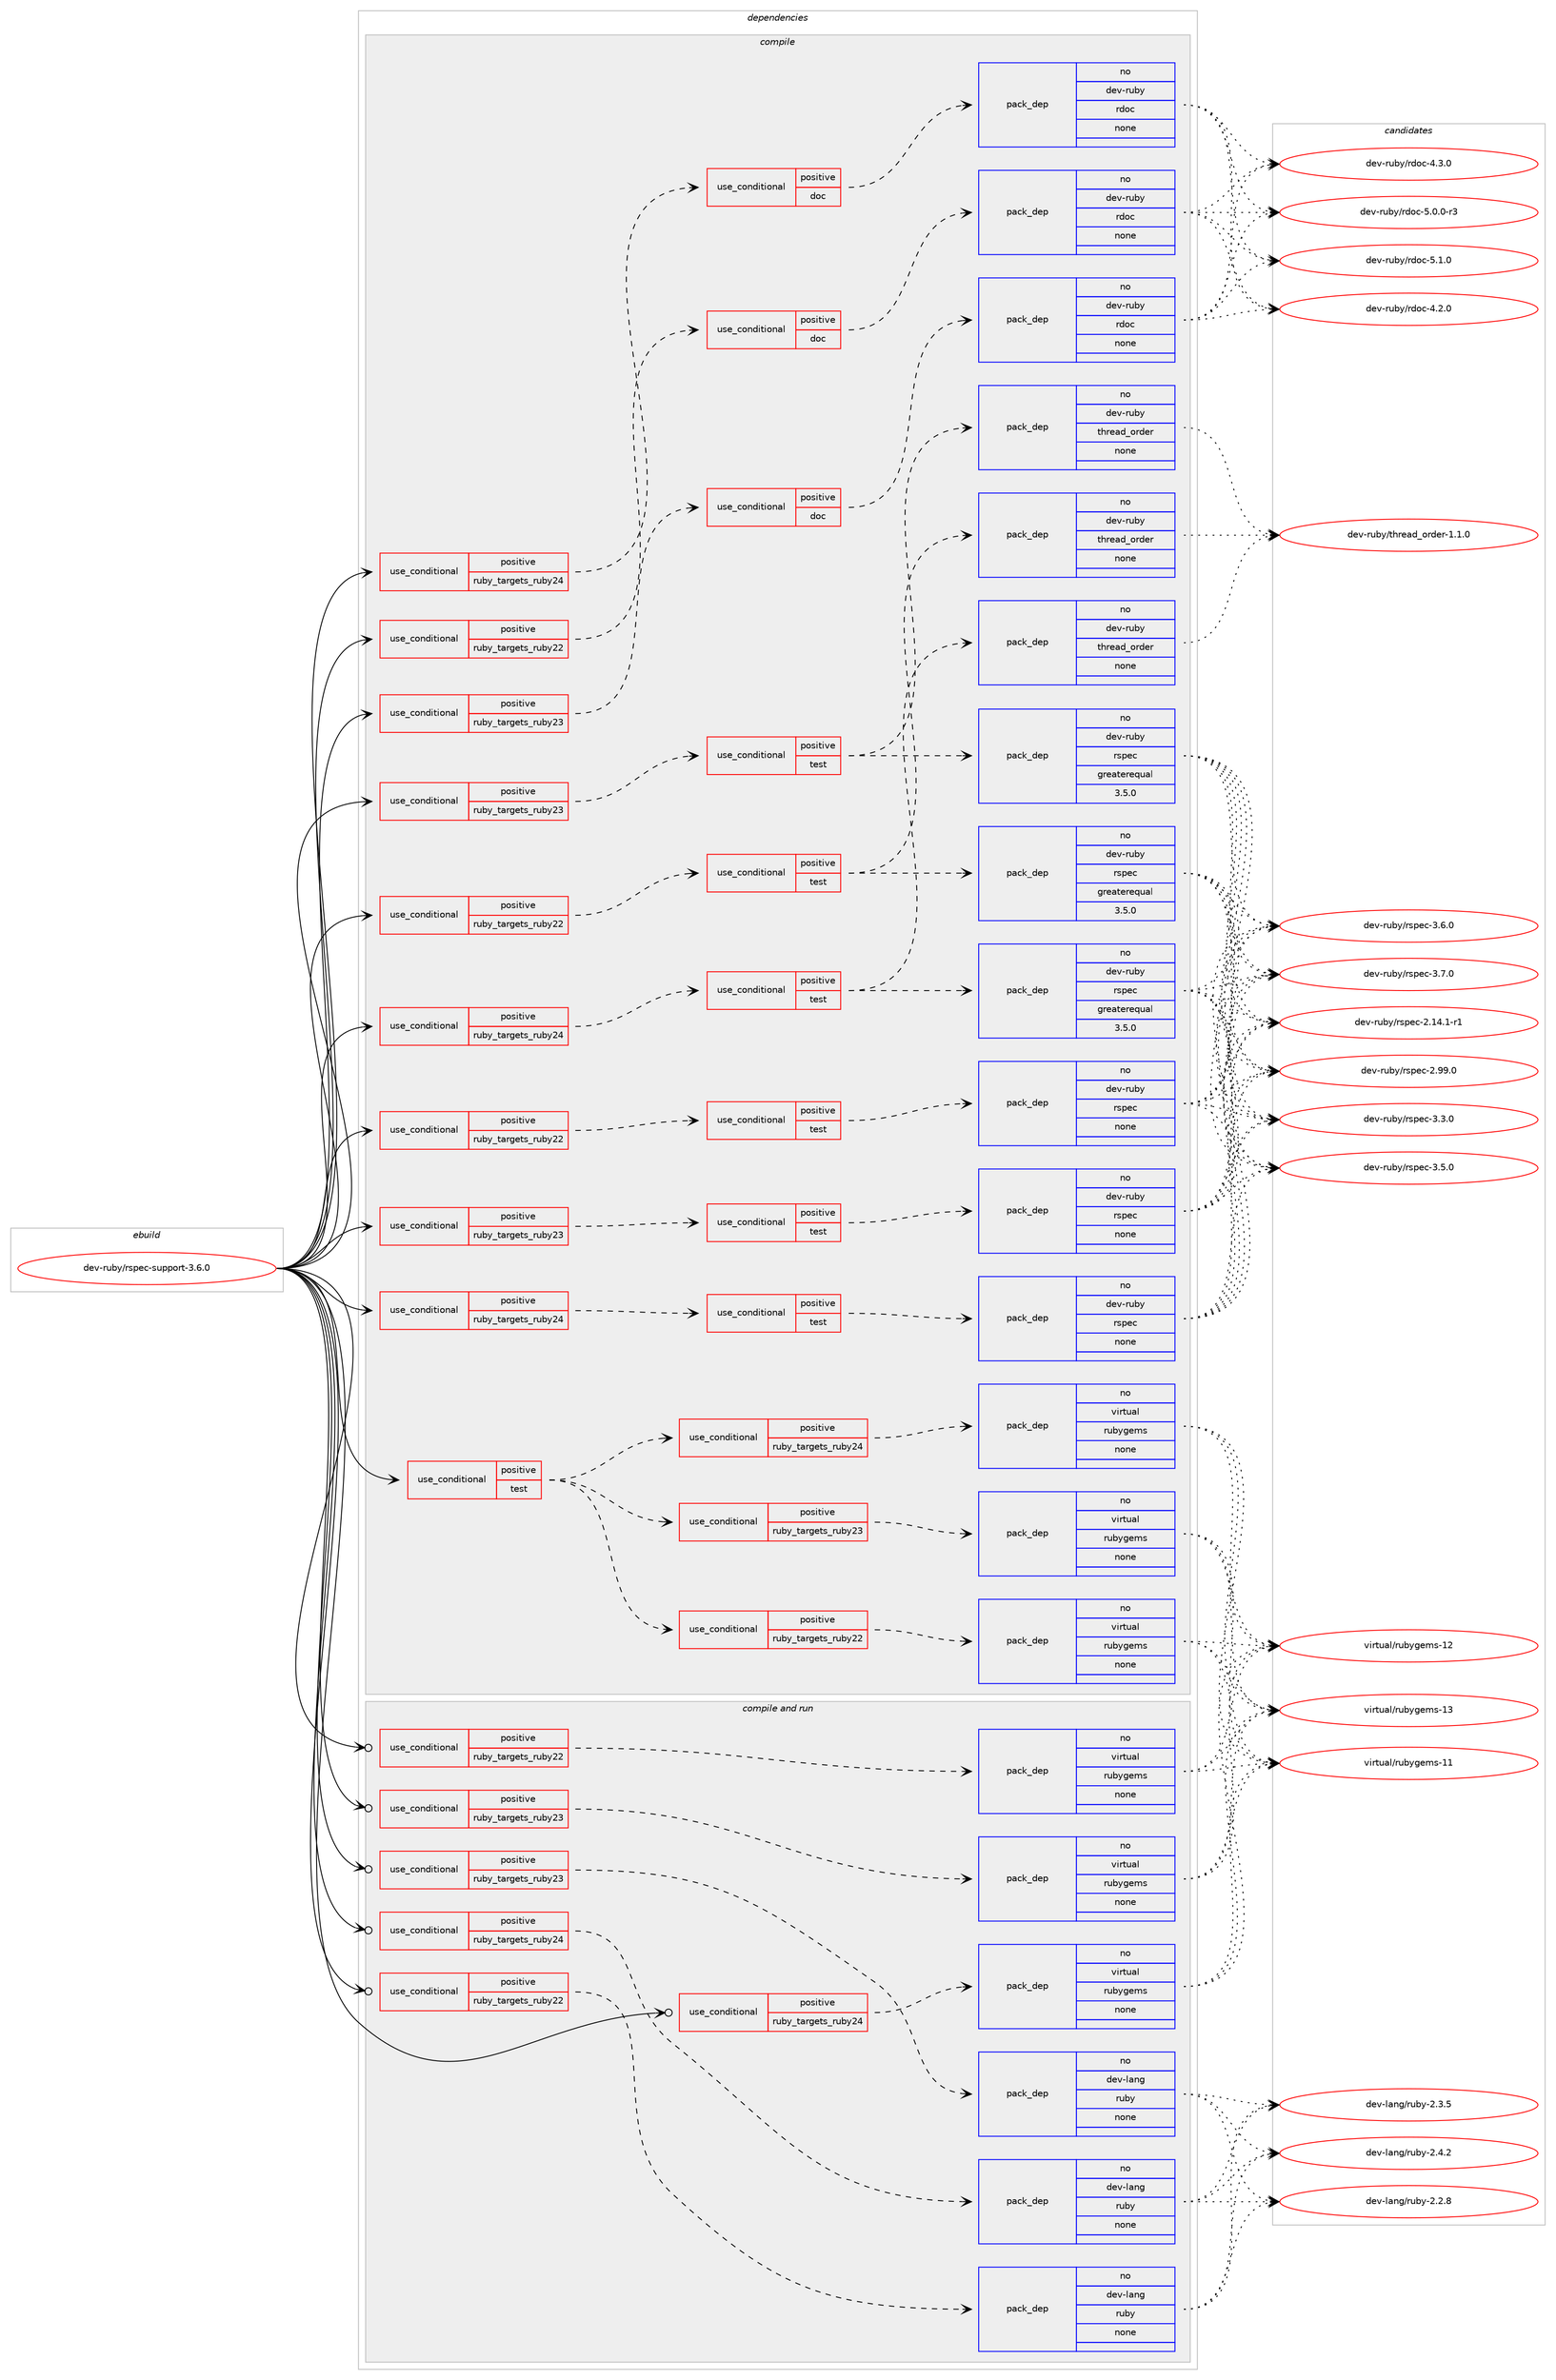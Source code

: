 digraph prolog {

# *************
# Graph options
# *************

newrank=true;
concentrate=true;
compound=true;
graph [rankdir=LR,fontname=Helvetica,fontsize=10,ranksep=1.5];#, ranksep=2.5, nodesep=0.2];
edge  [arrowhead=vee];
node  [fontname=Helvetica,fontsize=10];

# **********
# The ebuild
# **********

subgraph cluster_leftcol {
color=gray;
rank=same;
label=<<i>ebuild</i>>;
id [label="dev-ruby/rspec-support-3.6.0", color=red, width=4, href="../dev-ruby/rspec-support-3.6.0.svg"];
}

# ****************
# The dependencies
# ****************

subgraph cluster_midcol {
color=gray;
label=<<i>dependencies</i>>;
subgraph cluster_compile {
fillcolor="#eeeeee";
style=filled;
label=<<i>compile</i>>;
subgraph cond70341 {
dependency265124 [label=<<TABLE BORDER="0" CELLBORDER="1" CELLSPACING="0" CELLPADDING="4"><TR><TD ROWSPAN="3" CELLPADDING="10">use_conditional</TD></TR><TR><TD>positive</TD></TR><TR><TD>ruby_targets_ruby22</TD></TR></TABLE>>, shape=none, color=red];
subgraph cond70342 {
dependency265125 [label=<<TABLE BORDER="0" CELLBORDER="1" CELLSPACING="0" CELLPADDING="4"><TR><TD ROWSPAN="3" CELLPADDING="10">use_conditional</TD></TR><TR><TD>positive</TD></TR><TR><TD>doc</TD></TR></TABLE>>, shape=none, color=red];
subgraph pack190669 {
dependency265126 [label=<<TABLE BORDER="0" CELLBORDER="1" CELLSPACING="0" CELLPADDING="4" WIDTH="220"><TR><TD ROWSPAN="6" CELLPADDING="30">pack_dep</TD></TR><TR><TD WIDTH="110">no</TD></TR><TR><TD>dev-ruby</TD></TR><TR><TD>rdoc</TD></TR><TR><TD>none</TD></TR><TR><TD></TD></TR></TABLE>>, shape=none, color=blue];
}
dependency265125:e -> dependency265126:w [weight=20,style="dashed",arrowhead="vee"];
}
dependency265124:e -> dependency265125:w [weight=20,style="dashed",arrowhead="vee"];
}
id:e -> dependency265124:w [weight=20,style="solid",arrowhead="vee"];
subgraph cond70343 {
dependency265127 [label=<<TABLE BORDER="0" CELLBORDER="1" CELLSPACING="0" CELLPADDING="4"><TR><TD ROWSPAN="3" CELLPADDING="10">use_conditional</TD></TR><TR><TD>positive</TD></TR><TR><TD>ruby_targets_ruby22</TD></TR></TABLE>>, shape=none, color=red];
subgraph cond70344 {
dependency265128 [label=<<TABLE BORDER="0" CELLBORDER="1" CELLSPACING="0" CELLPADDING="4"><TR><TD ROWSPAN="3" CELLPADDING="10">use_conditional</TD></TR><TR><TD>positive</TD></TR><TR><TD>test</TD></TR></TABLE>>, shape=none, color=red];
subgraph pack190670 {
dependency265129 [label=<<TABLE BORDER="0" CELLBORDER="1" CELLSPACING="0" CELLPADDING="4" WIDTH="220"><TR><TD ROWSPAN="6" CELLPADDING="30">pack_dep</TD></TR><TR><TD WIDTH="110">no</TD></TR><TR><TD>dev-ruby</TD></TR><TR><TD>rspec</TD></TR><TR><TD>greaterequal</TD></TR><TR><TD>3.5.0</TD></TR></TABLE>>, shape=none, color=blue];
}
dependency265128:e -> dependency265129:w [weight=20,style="dashed",arrowhead="vee"];
subgraph pack190671 {
dependency265130 [label=<<TABLE BORDER="0" CELLBORDER="1" CELLSPACING="0" CELLPADDING="4" WIDTH="220"><TR><TD ROWSPAN="6" CELLPADDING="30">pack_dep</TD></TR><TR><TD WIDTH="110">no</TD></TR><TR><TD>dev-ruby</TD></TR><TR><TD>thread_order</TD></TR><TR><TD>none</TD></TR><TR><TD></TD></TR></TABLE>>, shape=none, color=blue];
}
dependency265128:e -> dependency265130:w [weight=20,style="dashed",arrowhead="vee"];
}
dependency265127:e -> dependency265128:w [weight=20,style="dashed",arrowhead="vee"];
}
id:e -> dependency265127:w [weight=20,style="solid",arrowhead="vee"];
subgraph cond70345 {
dependency265131 [label=<<TABLE BORDER="0" CELLBORDER="1" CELLSPACING="0" CELLPADDING="4"><TR><TD ROWSPAN="3" CELLPADDING="10">use_conditional</TD></TR><TR><TD>positive</TD></TR><TR><TD>ruby_targets_ruby22</TD></TR></TABLE>>, shape=none, color=red];
subgraph cond70346 {
dependency265132 [label=<<TABLE BORDER="0" CELLBORDER="1" CELLSPACING="0" CELLPADDING="4"><TR><TD ROWSPAN="3" CELLPADDING="10">use_conditional</TD></TR><TR><TD>positive</TD></TR><TR><TD>test</TD></TR></TABLE>>, shape=none, color=red];
subgraph pack190672 {
dependency265133 [label=<<TABLE BORDER="0" CELLBORDER="1" CELLSPACING="0" CELLPADDING="4" WIDTH="220"><TR><TD ROWSPAN="6" CELLPADDING="30">pack_dep</TD></TR><TR><TD WIDTH="110">no</TD></TR><TR><TD>dev-ruby</TD></TR><TR><TD>rspec</TD></TR><TR><TD>none</TD></TR><TR><TD></TD></TR></TABLE>>, shape=none, color=blue];
}
dependency265132:e -> dependency265133:w [weight=20,style="dashed",arrowhead="vee"];
}
dependency265131:e -> dependency265132:w [weight=20,style="dashed",arrowhead="vee"];
}
id:e -> dependency265131:w [weight=20,style="solid",arrowhead="vee"];
subgraph cond70347 {
dependency265134 [label=<<TABLE BORDER="0" CELLBORDER="1" CELLSPACING="0" CELLPADDING="4"><TR><TD ROWSPAN="3" CELLPADDING="10">use_conditional</TD></TR><TR><TD>positive</TD></TR><TR><TD>ruby_targets_ruby23</TD></TR></TABLE>>, shape=none, color=red];
subgraph cond70348 {
dependency265135 [label=<<TABLE BORDER="0" CELLBORDER="1" CELLSPACING="0" CELLPADDING="4"><TR><TD ROWSPAN="3" CELLPADDING="10">use_conditional</TD></TR><TR><TD>positive</TD></TR><TR><TD>doc</TD></TR></TABLE>>, shape=none, color=red];
subgraph pack190673 {
dependency265136 [label=<<TABLE BORDER="0" CELLBORDER="1" CELLSPACING="0" CELLPADDING="4" WIDTH="220"><TR><TD ROWSPAN="6" CELLPADDING="30">pack_dep</TD></TR><TR><TD WIDTH="110">no</TD></TR><TR><TD>dev-ruby</TD></TR><TR><TD>rdoc</TD></TR><TR><TD>none</TD></TR><TR><TD></TD></TR></TABLE>>, shape=none, color=blue];
}
dependency265135:e -> dependency265136:w [weight=20,style="dashed",arrowhead="vee"];
}
dependency265134:e -> dependency265135:w [weight=20,style="dashed",arrowhead="vee"];
}
id:e -> dependency265134:w [weight=20,style="solid",arrowhead="vee"];
subgraph cond70349 {
dependency265137 [label=<<TABLE BORDER="0" CELLBORDER="1" CELLSPACING="0" CELLPADDING="4"><TR><TD ROWSPAN="3" CELLPADDING="10">use_conditional</TD></TR><TR><TD>positive</TD></TR><TR><TD>ruby_targets_ruby23</TD></TR></TABLE>>, shape=none, color=red];
subgraph cond70350 {
dependency265138 [label=<<TABLE BORDER="0" CELLBORDER="1" CELLSPACING="0" CELLPADDING="4"><TR><TD ROWSPAN="3" CELLPADDING="10">use_conditional</TD></TR><TR><TD>positive</TD></TR><TR><TD>test</TD></TR></TABLE>>, shape=none, color=red];
subgraph pack190674 {
dependency265139 [label=<<TABLE BORDER="0" CELLBORDER="1" CELLSPACING="0" CELLPADDING="4" WIDTH="220"><TR><TD ROWSPAN="6" CELLPADDING="30">pack_dep</TD></TR><TR><TD WIDTH="110">no</TD></TR><TR><TD>dev-ruby</TD></TR><TR><TD>rspec</TD></TR><TR><TD>greaterequal</TD></TR><TR><TD>3.5.0</TD></TR></TABLE>>, shape=none, color=blue];
}
dependency265138:e -> dependency265139:w [weight=20,style="dashed",arrowhead="vee"];
subgraph pack190675 {
dependency265140 [label=<<TABLE BORDER="0" CELLBORDER="1" CELLSPACING="0" CELLPADDING="4" WIDTH="220"><TR><TD ROWSPAN="6" CELLPADDING="30">pack_dep</TD></TR><TR><TD WIDTH="110">no</TD></TR><TR><TD>dev-ruby</TD></TR><TR><TD>thread_order</TD></TR><TR><TD>none</TD></TR><TR><TD></TD></TR></TABLE>>, shape=none, color=blue];
}
dependency265138:e -> dependency265140:w [weight=20,style="dashed",arrowhead="vee"];
}
dependency265137:e -> dependency265138:w [weight=20,style="dashed",arrowhead="vee"];
}
id:e -> dependency265137:w [weight=20,style="solid",arrowhead="vee"];
subgraph cond70351 {
dependency265141 [label=<<TABLE BORDER="0" CELLBORDER="1" CELLSPACING="0" CELLPADDING="4"><TR><TD ROWSPAN="3" CELLPADDING="10">use_conditional</TD></TR><TR><TD>positive</TD></TR><TR><TD>ruby_targets_ruby23</TD></TR></TABLE>>, shape=none, color=red];
subgraph cond70352 {
dependency265142 [label=<<TABLE BORDER="0" CELLBORDER="1" CELLSPACING="0" CELLPADDING="4"><TR><TD ROWSPAN="3" CELLPADDING="10">use_conditional</TD></TR><TR><TD>positive</TD></TR><TR><TD>test</TD></TR></TABLE>>, shape=none, color=red];
subgraph pack190676 {
dependency265143 [label=<<TABLE BORDER="0" CELLBORDER="1" CELLSPACING="0" CELLPADDING="4" WIDTH="220"><TR><TD ROWSPAN="6" CELLPADDING="30">pack_dep</TD></TR><TR><TD WIDTH="110">no</TD></TR><TR><TD>dev-ruby</TD></TR><TR><TD>rspec</TD></TR><TR><TD>none</TD></TR><TR><TD></TD></TR></TABLE>>, shape=none, color=blue];
}
dependency265142:e -> dependency265143:w [weight=20,style="dashed",arrowhead="vee"];
}
dependency265141:e -> dependency265142:w [weight=20,style="dashed",arrowhead="vee"];
}
id:e -> dependency265141:w [weight=20,style="solid",arrowhead="vee"];
subgraph cond70353 {
dependency265144 [label=<<TABLE BORDER="0" CELLBORDER="1" CELLSPACING="0" CELLPADDING="4"><TR><TD ROWSPAN="3" CELLPADDING="10">use_conditional</TD></TR><TR><TD>positive</TD></TR><TR><TD>ruby_targets_ruby24</TD></TR></TABLE>>, shape=none, color=red];
subgraph cond70354 {
dependency265145 [label=<<TABLE BORDER="0" CELLBORDER="1" CELLSPACING="0" CELLPADDING="4"><TR><TD ROWSPAN="3" CELLPADDING="10">use_conditional</TD></TR><TR><TD>positive</TD></TR><TR><TD>doc</TD></TR></TABLE>>, shape=none, color=red];
subgraph pack190677 {
dependency265146 [label=<<TABLE BORDER="0" CELLBORDER="1" CELLSPACING="0" CELLPADDING="4" WIDTH="220"><TR><TD ROWSPAN="6" CELLPADDING="30">pack_dep</TD></TR><TR><TD WIDTH="110">no</TD></TR><TR><TD>dev-ruby</TD></TR><TR><TD>rdoc</TD></TR><TR><TD>none</TD></TR><TR><TD></TD></TR></TABLE>>, shape=none, color=blue];
}
dependency265145:e -> dependency265146:w [weight=20,style="dashed",arrowhead="vee"];
}
dependency265144:e -> dependency265145:w [weight=20,style="dashed",arrowhead="vee"];
}
id:e -> dependency265144:w [weight=20,style="solid",arrowhead="vee"];
subgraph cond70355 {
dependency265147 [label=<<TABLE BORDER="0" CELLBORDER="1" CELLSPACING="0" CELLPADDING="4"><TR><TD ROWSPAN="3" CELLPADDING="10">use_conditional</TD></TR><TR><TD>positive</TD></TR><TR><TD>ruby_targets_ruby24</TD></TR></TABLE>>, shape=none, color=red];
subgraph cond70356 {
dependency265148 [label=<<TABLE BORDER="0" CELLBORDER="1" CELLSPACING="0" CELLPADDING="4"><TR><TD ROWSPAN="3" CELLPADDING="10">use_conditional</TD></TR><TR><TD>positive</TD></TR><TR><TD>test</TD></TR></TABLE>>, shape=none, color=red];
subgraph pack190678 {
dependency265149 [label=<<TABLE BORDER="0" CELLBORDER="1" CELLSPACING="0" CELLPADDING="4" WIDTH="220"><TR><TD ROWSPAN="6" CELLPADDING="30">pack_dep</TD></TR><TR><TD WIDTH="110">no</TD></TR><TR><TD>dev-ruby</TD></TR><TR><TD>rspec</TD></TR><TR><TD>greaterequal</TD></TR><TR><TD>3.5.0</TD></TR></TABLE>>, shape=none, color=blue];
}
dependency265148:e -> dependency265149:w [weight=20,style="dashed",arrowhead="vee"];
subgraph pack190679 {
dependency265150 [label=<<TABLE BORDER="0" CELLBORDER="1" CELLSPACING="0" CELLPADDING="4" WIDTH="220"><TR><TD ROWSPAN="6" CELLPADDING="30">pack_dep</TD></TR><TR><TD WIDTH="110">no</TD></TR><TR><TD>dev-ruby</TD></TR><TR><TD>thread_order</TD></TR><TR><TD>none</TD></TR><TR><TD></TD></TR></TABLE>>, shape=none, color=blue];
}
dependency265148:e -> dependency265150:w [weight=20,style="dashed",arrowhead="vee"];
}
dependency265147:e -> dependency265148:w [weight=20,style="dashed",arrowhead="vee"];
}
id:e -> dependency265147:w [weight=20,style="solid",arrowhead="vee"];
subgraph cond70357 {
dependency265151 [label=<<TABLE BORDER="0" CELLBORDER="1" CELLSPACING="0" CELLPADDING="4"><TR><TD ROWSPAN="3" CELLPADDING="10">use_conditional</TD></TR><TR><TD>positive</TD></TR><TR><TD>ruby_targets_ruby24</TD></TR></TABLE>>, shape=none, color=red];
subgraph cond70358 {
dependency265152 [label=<<TABLE BORDER="0" CELLBORDER="1" CELLSPACING="0" CELLPADDING="4"><TR><TD ROWSPAN="3" CELLPADDING="10">use_conditional</TD></TR><TR><TD>positive</TD></TR><TR><TD>test</TD></TR></TABLE>>, shape=none, color=red];
subgraph pack190680 {
dependency265153 [label=<<TABLE BORDER="0" CELLBORDER="1" CELLSPACING="0" CELLPADDING="4" WIDTH="220"><TR><TD ROWSPAN="6" CELLPADDING="30">pack_dep</TD></TR><TR><TD WIDTH="110">no</TD></TR><TR><TD>dev-ruby</TD></TR><TR><TD>rspec</TD></TR><TR><TD>none</TD></TR><TR><TD></TD></TR></TABLE>>, shape=none, color=blue];
}
dependency265152:e -> dependency265153:w [weight=20,style="dashed",arrowhead="vee"];
}
dependency265151:e -> dependency265152:w [weight=20,style="dashed",arrowhead="vee"];
}
id:e -> dependency265151:w [weight=20,style="solid",arrowhead="vee"];
subgraph cond70359 {
dependency265154 [label=<<TABLE BORDER="0" CELLBORDER="1" CELLSPACING="0" CELLPADDING="4"><TR><TD ROWSPAN="3" CELLPADDING="10">use_conditional</TD></TR><TR><TD>positive</TD></TR><TR><TD>test</TD></TR></TABLE>>, shape=none, color=red];
subgraph cond70360 {
dependency265155 [label=<<TABLE BORDER="0" CELLBORDER="1" CELLSPACING="0" CELLPADDING="4"><TR><TD ROWSPAN="3" CELLPADDING="10">use_conditional</TD></TR><TR><TD>positive</TD></TR><TR><TD>ruby_targets_ruby22</TD></TR></TABLE>>, shape=none, color=red];
subgraph pack190681 {
dependency265156 [label=<<TABLE BORDER="0" CELLBORDER="1" CELLSPACING="0" CELLPADDING="4" WIDTH="220"><TR><TD ROWSPAN="6" CELLPADDING="30">pack_dep</TD></TR><TR><TD WIDTH="110">no</TD></TR><TR><TD>virtual</TD></TR><TR><TD>rubygems</TD></TR><TR><TD>none</TD></TR><TR><TD></TD></TR></TABLE>>, shape=none, color=blue];
}
dependency265155:e -> dependency265156:w [weight=20,style="dashed",arrowhead="vee"];
}
dependency265154:e -> dependency265155:w [weight=20,style="dashed",arrowhead="vee"];
subgraph cond70361 {
dependency265157 [label=<<TABLE BORDER="0" CELLBORDER="1" CELLSPACING="0" CELLPADDING="4"><TR><TD ROWSPAN="3" CELLPADDING="10">use_conditional</TD></TR><TR><TD>positive</TD></TR><TR><TD>ruby_targets_ruby23</TD></TR></TABLE>>, shape=none, color=red];
subgraph pack190682 {
dependency265158 [label=<<TABLE BORDER="0" CELLBORDER="1" CELLSPACING="0" CELLPADDING="4" WIDTH="220"><TR><TD ROWSPAN="6" CELLPADDING="30">pack_dep</TD></TR><TR><TD WIDTH="110">no</TD></TR><TR><TD>virtual</TD></TR><TR><TD>rubygems</TD></TR><TR><TD>none</TD></TR><TR><TD></TD></TR></TABLE>>, shape=none, color=blue];
}
dependency265157:e -> dependency265158:w [weight=20,style="dashed",arrowhead="vee"];
}
dependency265154:e -> dependency265157:w [weight=20,style="dashed",arrowhead="vee"];
subgraph cond70362 {
dependency265159 [label=<<TABLE BORDER="0" CELLBORDER="1" CELLSPACING="0" CELLPADDING="4"><TR><TD ROWSPAN="3" CELLPADDING="10">use_conditional</TD></TR><TR><TD>positive</TD></TR><TR><TD>ruby_targets_ruby24</TD></TR></TABLE>>, shape=none, color=red];
subgraph pack190683 {
dependency265160 [label=<<TABLE BORDER="0" CELLBORDER="1" CELLSPACING="0" CELLPADDING="4" WIDTH="220"><TR><TD ROWSPAN="6" CELLPADDING="30">pack_dep</TD></TR><TR><TD WIDTH="110">no</TD></TR><TR><TD>virtual</TD></TR><TR><TD>rubygems</TD></TR><TR><TD>none</TD></TR><TR><TD></TD></TR></TABLE>>, shape=none, color=blue];
}
dependency265159:e -> dependency265160:w [weight=20,style="dashed",arrowhead="vee"];
}
dependency265154:e -> dependency265159:w [weight=20,style="dashed",arrowhead="vee"];
}
id:e -> dependency265154:w [weight=20,style="solid",arrowhead="vee"];
}
subgraph cluster_compileandrun {
fillcolor="#eeeeee";
style=filled;
label=<<i>compile and run</i>>;
subgraph cond70363 {
dependency265161 [label=<<TABLE BORDER="0" CELLBORDER="1" CELLSPACING="0" CELLPADDING="4"><TR><TD ROWSPAN="3" CELLPADDING="10">use_conditional</TD></TR><TR><TD>positive</TD></TR><TR><TD>ruby_targets_ruby22</TD></TR></TABLE>>, shape=none, color=red];
subgraph pack190684 {
dependency265162 [label=<<TABLE BORDER="0" CELLBORDER="1" CELLSPACING="0" CELLPADDING="4" WIDTH="220"><TR><TD ROWSPAN="6" CELLPADDING="30">pack_dep</TD></TR><TR><TD WIDTH="110">no</TD></TR><TR><TD>dev-lang</TD></TR><TR><TD>ruby</TD></TR><TR><TD>none</TD></TR><TR><TD></TD></TR></TABLE>>, shape=none, color=blue];
}
dependency265161:e -> dependency265162:w [weight=20,style="dashed",arrowhead="vee"];
}
id:e -> dependency265161:w [weight=20,style="solid",arrowhead="odotvee"];
subgraph cond70364 {
dependency265163 [label=<<TABLE BORDER="0" CELLBORDER="1" CELLSPACING="0" CELLPADDING="4"><TR><TD ROWSPAN="3" CELLPADDING="10">use_conditional</TD></TR><TR><TD>positive</TD></TR><TR><TD>ruby_targets_ruby22</TD></TR></TABLE>>, shape=none, color=red];
subgraph pack190685 {
dependency265164 [label=<<TABLE BORDER="0" CELLBORDER="1" CELLSPACING="0" CELLPADDING="4" WIDTH="220"><TR><TD ROWSPAN="6" CELLPADDING="30">pack_dep</TD></TR><TR><TD WIDTH="110">no</TD></TR><TR><TD>virtual</TD></TR><TR><TD>rubygems</TD></TR><TR><TD>none</TD></TR><TR><TD></TD></TR></TABLE>>, shape=none, color=blue];
}
dependency265163:e -> dependency265164:w [weight=20,style="dashed",arrowhead="vee"];
}
id:e -> dependency265163:w [weight=20,style="solid",arrowhead="odotvee"];
subgraph cond70365 {
dependency265165 [label=<<TABLE BORDER="0" CELLBORDER="1" CELLSPACING="0" CELLPADDING="4"><TR><TD ROWSPAN="3" CELLPADDING="10">use_conditional</TD></TR><TR><TD>positive</TD></TR><TR><TD>ruby_targets_ruby23</TD></TR></TABLE>>, shape=none, color=red];
subgraph pack190686 {
dependency265166 [label=<<TABLE BORDER="0" CELLBORDER="1" CELLSPACING="0" CELLPADDING="4" WIDTH="220"><TR><TD ROWSPAN="6" CELLPADDING="30">pack_dep</TD></TR><TR><TD WIDTH="110">no</TD></TR><TR><TD>dev-lang</TD></TR><TR><TD>ruby</TD></TR><TR><TD>none</TD></TR><TR><TD></TD></TR></TABLE>>, shape=none, color=blue];
}
dependency265165:e -> dependency265166:w [weight=20,style="dashed",arrowhead="vee"];
}
id:e -> dependency265165:w [weight=20,style="solid",arrowhead="odotvee"];
subgraph cond70366 {
dependency265167 [label=<<TABLE BORDER="0" CELLBORDER="1" CELLSPACING="0" CELLPADDING="4"><TR><TD ROWSPAN="3" CELLPADDING="10">use_conditional</TD></TR><TR><TD>positive</TD></TR><TR><TD>ruby_targets_ruby23</TD></TR></TABLE>>, shape=none, color=red];
subgraph pack190687 {
dependency265168 [label=<<TABLE BORDER="0" CELLBORDER="1" CELLSPACING="0" CELLPADDING="4" WIDTH="220"><TR><TD ROWSPAN="6" CELLPADDING="30">pack_dep</TD></TR><TR><TD WIDTH="110">no</TD></TR><TR><TD>virtual</TD></TR><TR><TD>rubygems</TD></TR><TR><TD>none</TD></TR><TR><TD></TD></TR></TABLE>>, shape=none, color=blue];
}
dependency265167:e -> dependency265168:w [weight=20,style="dashed",arrowhead="vee"];
}
id:e -> dependency265167:w [weight=20,style="solid",arrowhead="odotvee"];
subgraph cond70367 {
dependency265169 [label=<<TABLE BORDER="0" CELLBORDER="1" CELLSPACING="0" CELLPADDING="4"><TR><TD ROWSPAN="3" CELLPADDING="10">use_conditional</TD></TR><TR><TD>positive</TD></TR><TR><TD>ruby_targets_ruby24</TD></TR></TABLE>>, shape=none, color=red];
subgraph pack190688 {
dependency265170 [label=<<TABLE BORDER="0" CELLBORDER="1" CELLSPACING="0" CELLPADDING="4" WIDTH="220"><TR><TD ROWSPAN="6" CELLPADDING="30">pack_dep</TD></TR><TR><TD WIDTH="110">no</TD></TR><TR><TD>dev-lang</TD></TR><TR><TD>ruby</TD></TR><TR><TD>none</TD></TR><TR><TD></TD></TR></TABLE>>, shape=none, color=blue];
}
dependency265169:e -> dependency265170:w [weight=20,style="dashed",arrowhead="vee"];
}
id:e -> dependency265169:w [weight=20,style="solid",arrowhead="odotvee"];
subgraph cond70368 {
dependency265171 [label=<<TABLE BORDER="0" CELLBORDER="1" CELLSPACING="0" CELLPADDING="4"><TR><TD ROWSPAN="3" CELLPADDING="10">use_conditional</TD></TR><TR><TD>positive</TD></TR><TR><TD>ruby_targets_ruby24</TD></TR></TABLE>>, shape=none, color=red];
subgraph pack190689 {
dependency265172 [label=<<TABLE BORDER="0" CELLBORDER="1" CELLSPACING="0" CELLPADDING="4" WIDTH="220"><TR><TD ROWSPAN="6" CELLPADDING="30">pack_dep</TD></TR><TR><TD WIDTH="110">no</TD></TR><TR><TD>virtual</TD></TR><TR><TD>rubygems</TD></TR><TR><TD>none</TD></TR><TR><TD></TD></TR></TABLE>>, shape=none, color=blue];
}
dependency265171:e -> dependency265172:w [weight=20,style="dashed",arrowhead="vee"];
}
id:e -> dependency265171:w [weight=20,style="solid",arrowhead="odotvee"];
}
subgraph cluster_run {
fillcolor="#eeeeee";
style=filled;
label=<<i>run</i>>;
}
}

# **************
# The candidates
# **************

subgraph cluster_choices {
rank=same;
color=gray;
label=<<i>candidates</i>>;

subgraph choice190669 {
color=black;
nodesep=1;
choice10010111845114117981214711410011199455246504648 [label="dev-ruby/rdoc-4.2.0", color=red, width=4,href="../dev-ruby/rdoc-4.2.0.svg"];
choice10010111845114117981214711410011199455246514648 [label="dev-ruby/rdoc-4.3.0", color=red, width=4,href="../dev-ruby/rdoc-4.3.0.svg"];
choice100101118451141179812147114100111994553464846484511451 [label="dev-ruby/rdoc-5.0.0-r3", color=red, width=4,href="../dev-ruby/rdoc-5.0.0-r3.svg"];
choice10010111845114117981214711410011199455346494648 [label="dev-ruby/rdoc-5.1.0", color=red, width=4,href="../dev-ruby/rdoc-5.1.0.svg"];
dependency265126:e -> choice10010111845114117981214711410011199455246504648:w [style=dotted,weight="100"];
dependency265126:e -> choice10010111845114117981214711410011199455246514648:w [style=dotted,weight="100"];
dependency265126:e -> choice100101118451141179812147114100111994553464846484511451:w [style=dotted,weight="100"];
dependency265126:e -> choice10010111845114117981214711410011199455346494648:w [style=dotted,weight="100"];
}
subgraph choice190670 {
color=black;
nodesep=1;
choice10010111845114117981214711411511210199455046495246494511449 [label="dev-ruby/rspec-2.14.1-r1", color=red, width=4,href="../dev-ruby/rspec-2.14.1-r1.svg"];
choice1001011184511411798121471141151121019945504657574648 [label="dev-ruby/rspec-2.99.0", color=red, width=4,href="../dev-ruby/rspec-2.99.0.svg"];
choice10010111845114117981214711411511210199455146514648 [label="dev-ruby/rspec-3.3.0", color=red, width=4,href="../dev-ruby/rspec-3.3.0.svg"];
choice10010111845114117981214711411511210199455146534648 [label="dev-ruby/rspec-3.5.0", color=red, width=4,href="../dev-ruby/rspec-3.5.0.svg"];
choice10010111845114117981214711411511210199455146544648 [label="dev-ruby/rspec-3.6.0", color=red, width=4,href="../dev-ruby/rspec-3.6.0.svg"];
choice10010111845114117981214711411511210199455146554648 [label="dev-ruby/rspec-3.7.0", color=red, width=4,href="../dev-ruby/rspec-3.7.0.svg"];
dependency265129:e -> choice10010111845114117981214711411511210199455046495246494511449:w [style=dotted,weight="100"];
dependency265129:e -> choice1001011184511411798121471141151121019945504657574648:w [style=dotted,weight="100"];
dependency265129:e -> choice10010111845114117981214711411511210199455146514648:w [style=dotted,weight="100"];
dependency265129:e -> choice10010111845114117981214711411511210199455146534648:w [style=dotted,weight="100"];
dependency265129:e -> choice10010111845114117981214711411511210199455146544648:w [style=dotted,weight="100"];
dependency265129:e -> choice10010111845114117981214711411511210199455146554648:w [style=dotted,weight="100"];
}
subgraph choice190671 {
color=black;
nodesep=1;
choice1001011184511411798121471161041141019710095111114100101114454946494648 [label="dev-ruby/thread_order-1.1.0", color=red, width=4,href="../dev-ruby/thread_order-1.1.0.svg"];
dependency265130:e -> choice1001011184511411798121471161041141019710095111114100101114454946494648:w [style=dotted,weight="100"];
}
subgraph choice190672 {
color=black;
nodesep=1;
choice10010111845114117981214711411511210199455046495246494511449 [label="dev-ruby/rspec-2.14.1-r1", color=red, width=4,href="../dev-ruby/rspec-2.14.1-r1.svg"];
choice1001011184511411798121471141151121019945504657574648 [label="dev-ruby/rspec-2.99.0", color=red, width=4,href="../dev-ruby/rspec-2.99.0.svg"];
choice10010111845114117981214711411511210199455146514648 [label="dev-ruby/rspec-3.3.0", color=red, width=4,href="../dev-ruby/rspec-3.3.0.svg"];
choice10010111845114117981214711411511210199455146534648 [label="dev-ruby/rspec-3.5.0", color=red, width=4,href="../dev-ruby/rspec-3.5.0.svg"];
choice10010111845114117981214711411511210199455146544648 [label="dev-ruby/rspec-3.6.0", color=red, width=4,href="../dev-ruby/rspec-3.6.0.svg"];
choice10010111845114117981214711411511210199455146554648 [label="dev-ruby/rspec-3.7.0", color=red, width=4,href="../dev-ruby/rspec-3.7.0.svg"];
dependency265133:e -> choice10010111845114117981214711411511210199455046495246494511449:w [style=dotted,weight="100"];
dependency265133:e -> choice1001011184511411798121471141151121019945504657574648:w [style=dotted,weight="100"];
dependency265133:e -> choice10010111845114117981214711411511210199455146514648:w [style=dotted,weight="100"];
dependency265133:e -> choice10010111845114117981214711411511210199455146534648:w [style=dotted,weight="100"];
dependency265133:e -> choice10010111845114117981214711411511210199455146544648:w [style=dotted,weight="100"];
dependency265133:e -> choice10010111845114117981214711411511210199455146554648:w [style=dotted,weight="100"];
}
subgraph choice190673 {
color=black;
nodesep=1;
choice10010111845114117981214711410011199455246504648 [label="dev-ruby/rdoc-4.2.0", color=red, width=4,href="../dev-ruby/rdoc-4.2.0.svg"];
choice10010111845114117981214711410011199455246514648 [label="dev-ruby/rdoc-4.3.0", color=red, width=4,href="../dev-ruby/rdoc-4.3.0.svg"];
choice100101118451141179812147114100111994553464846484511451 [label="dev-ruby/rdoc-5.0.0-r3", color=red, width=4,href="../dev-ruby/rdoc-5.0.0-r3.svg"];
choice10010111845114117981214711410011199455346494648 [label="dev-ruby/rdoc-5.1.0", color=red, width=4,href="../dev-ruby/rdoc-5.1.0.svg"];
dependency265136:e -> choice10010111845114117981214711410011199455246504648:w [style=dotted,weight="100"];
dependency265136:e -> choice10010111845114117981214711410011199455246514648:w [style=dotted,weight="100"];
dependency265136:e -> choice100101118451141179812147114100111994553464846484511451:w [style=dotted,weight="100"];
dependency265136:e -> choice10010111845114117981214711410011199455346494648:w [style=dotted,weight="100"];
}
subgraph choice190674 {
color=black;
nodesep=1;
choice10010111845114117981214711411511210199455046495246494511449 [label="dev-ruby/rspec-2.14.1-r1", color=red, width=4,href="../dev-ruby/rspec-2.14.1-r1.svg"];
choice1001011184511411798121471141151121019945504657574648 [label="dev-ruby/rspec-2.99.0", color=red, width=4,href="../dev-ruby/rspec-2.99.0.svg"];
choice10010111845114117981214711411511210199455146514648 [label="dev-ruby/rspec-3.3.0", color=red, width=4,href="../dev-ruby/rspec-3.3.0.svg"];
choice10010111845114117981214711411511210199455146534648 [label="dev-ruby/rspec-3.5.0", color=red, width=4,href="../dev-ruby/rspec-3.5.0.svg"];
choice10010111845114117981214711411511210199455146544648 [label="dev-ruby/rspec-3.6.0", color=red, width=4,href="../dev-ruby/rspec-3.6.0.svg"];
choice10010111845114117981214711411511210199455146554648 [label="dev-ruby/rspec-3.7.0", color=red, width=4,href="../dev-ruby/rspec-3.7.0.svg"];
dependency265139:e -> choice10010111845114117981214711411511210199455046495246494511449:w [style=dotted,weight="100"];
dependency265139:e -> choice1001011184511411798121471141151121019945504657574648:w [style=dotted,weight="100"];
dependency265139:e -> choice10010111845114117981214711411511210199455146514648:w [style=dotted,weight="100"];
dependency265139:e -> choice10010111845114117981214711411511210199455146534648:w [style=dotted,weight="100"];
dependency265139:e -> choice10010111845114117981214711411511210199455146544648:w [style=dotted,weight="100"];
dependency265139:e -> choice10010111845114117981214711411511210199455146554648:w [style=dotted,weight="100"];
}
subgraph choice190675 {
color=black;
nodesep=1;
choice1001011184511411798121471161041141019710095111114100101114454946494648 [label="dev-ruby/thread_order-1.1.0", color=red, width=4,href="../dev-ruby/thread_order-1.1.0.svg"];
dependency265140:e -> choice1001011184511411798121471161041141019710095111114100101114454946494648:w [style=dotted,weight="100"];
}
subgraph choice190676 {
color=black;
nodesep=1;
choice10010111845114117981214711411511210199455046495246494511449 [label="dev-ruby/rspec-2.14.1-r1", color=red, width=4,href="../dev-ruby/rspec-2.14.1-r1.svg"];
choice1001011184511411798121471141151121019945504657574648 [label="dev-ruby/rspec-2.99.0", color=red, width=4,href="../dev-ruby/rspec-2.99.0.svg"];
choice10010111845114117981214711411511210199455146514648 [label="dev-ruby/rspec-3.3.0", color=red, width=4,href="../dev-ruby/rspec-3.3.0.svg"];
choice10010111845114117981214711411511210199455146534648 [label="dev-ruby/rspec-3.5.0", color=red, width=4,href="../dev-ruby/rspec-3.5.0.svg"];
choice10010111845114117981214711411511210199455146544648 [label="dev-ruby/rspec-3.6.0", color=red, width=4,href="../dev-ruby/rspec-3.6.0.svg"];
choice10010111845114117981214711411511210199455146554648 [label="dev-ruby/rspec-3.7.0", color=red, width=4,href="../dev-ruby/rspec-3.7.0.svg"];
dependency265143:e -> choice10010111845114117981214711411511210199455046495246494511449:w [style=dotted,weight="100"];
dependency265143:e -> choice1001011184511411798121471141151121019945504657574648:w [style=dotted,weight="100"];
dependency265143:e -> choice10010111845114117981214711411511210199455146514648:w [style=dotted,weight="100"];
dependency265143:e -> choice10010111845114117981214711411511210199455146534648:w [style=dotted,weight="100"];
dependency265143:e -> choice10010111845114117981214711411511210199455146544648:w [style=dotted,weight="100"];
dependency265143:e -> choice10010111845114117981214711411511210199455146554648:w [style=dotted,weight="100"];
}
subgraph choice190677 {
color=black;
nodesep=1;
choice10010111845114117981214711410011199455246504648 [label="dev-ruby/rdoc-4.2.0", color=red, width=4,href="../dev-ruby/rdoc-4.2.0.svg"];
choice10010111845114117981214711410011199455246514648 [label="dev-ruby/rdoc-4.3.0", color=red, width=4,href="../dev-ruby/rdoc-4.3.0.svg"];
choice100101118451141179812147114100111994553464846484511451 [label="dev-ruby/rdoc-5.0.0-r3", color=red, width=4,href="../dev-ruby/rdoc-5.0.0-r3.svg"];
choice10010111845114117981214711410011199455346494648 [label="dev-ruby/rdoc-5.1.0", color=red, width=4,href="../dev-ruby/rdoc-5.1.0.svg"];
dependency265146:e -> choice10010111845114117981214711410011199455246504648:w [style=dotted,weight="100"];
dependency265146:e -> choice10010111845114117981214711410011199455246514648:w [style=dotted,weight="100"];
dependency265146:e -> choice100101118451141179812147114100111994553464846484511451:w [style=dotted,weight="100"];
dependency265146:e -> choice10010111845114117981214711410011199455346494648:w [style=dotted,weight="100"];
}
subgraph choice190678 {
color=black;
nodesep=1;
choice10010111845114117981214711411511210199455046495246494511449 [label="dev-ruby/rspec-2.14.1-r1", color=red, width=4,href="../dev-ruby/rspec-2.14.1-r1.svg"];
choice1001011184511411798121471141151121019945504657574648 [label="dev-ruby/rspec-2.99.0", color=red, width=4,href="../dev-ruby/rspec-2.99.0.svg"];
choice10010111845114117981214711411511210199455146514648 [label="dev-ruby/rspec-3.3.0", color=red, width=4,href="../dev-ruby/rspec-3.3.0.svg"];
choice10010111845114117981214711411511210199455146534648 [label="dev-ruby/rspec-3.5.0", color=red, width=4,href="../dev-ruby/rspec-3.5.0.svg"];
choice10010111845114117981214711411511210199455146544648 [label="dev-ruby/rspec-3.6.0", color=red, width=4,href="../dev-ruby/rspec-3.6.0.svg"];
choice10010111845114117981214711411511210199455146554648 [label="dev-ruby/rspec-3.7.0", color=red, width=4,href="../dev-ruby/rspec-3.7.0.svg"];
dependency265149:e -> choice10010111845114117981214711411511210199455046495246494511449:w [style=dotted,weight="100"];
dependency265149:e -> choice1001011184511411798121471141151121019945504657574648:w [style=dotted,weight="100"];
dependency265149:e -> choice10010111845114117981214711411511210199455146514648:w [style=dotted,weight="100"];
dependency265149:e -> choice10010111845114117981214711411511210199455146534648:w [style=dotted,weight="100"];
dependency265149:e -> choice10010111845114117981214711411511210199455146544648:w [style=dotted,weight="100"];
dependency265149:e -> choice10010111845114117981214711411511210199455146554648:w [style=dotted,weight="100"];
}
subgraph choice190679 {
color=black;
nodesep=1;
choice1001011184511411798121471161041141019710095111114100101114454946494648 [label="dev-ruby/thread_order-1.1.0", color=red, width=4,href="../dev-ruby/thread_order-1.1.0.svg"];
dependency265150:e -> choice1001011184511411798121471161041141019710095111114100101114454946494648:w [style=dotted,weight="100"];
}
subgraph choice190680 {
color=black;
nodesep=1;
choice10010111845114117981214711411511210199455046495246494511449 [label="dev-ruby/rspec-2.14.1-r1", color=red, width=4,href="../dev-ruby/rspec-2.14.1-r1.svg"];
choice1001011184511411798121471141151121019945504657574648 [label="dev-ruby/rspec-2.99.0", color=red, width=4,href="../dev-ruby/rspec-2.99.0.svg"];
choice10010111845114117981214711411511210199455146514648 [label="dev-ruby/rspec-3.3.0", color=red, width=4,href="../dev-ruby/rspec-3.3.0.svg"];
choice10010111845114117981214711411511210199455146534648 [label="dev-ruby/rspec-3.5.0", color=red, width=4,href="../dev-ruby/rspec-3.5.0.svg"];
choice10010111845114117981214711411511210199455146544648 [label="dev-ruby/rspec-3.6.0", color=red, width=4,href="../dev-ruby/rspec-3.6.0.svg"];
choice10010111845114117981214711411511210199455146554648 [label="dev-ruby/rspec-3.7.0", color=red, width=4,href="../dev-ruby/rspec-3.7.0.svg"];
dependency265153:e -> choice10010111845114117981214711411511210199455046495246494511449:w [style=dotted,weight="100"];
dependency265153:e -> choice1001011184511411798121471141151121019945504657574648:w [style=dotted,weight="100"];
dependency265153:e -> choice10010111845114117981214711411511210199455146514648:w [style=dotted,weight="100"];
dependency265153:e -> choice10010111845114117981214711411511210199455146534648:w [style=dotted,weight="100"];
dependency265153:e -> choice10010111845114117981214711411511210199455146544648:w [style=dotted,weight="100"];
dependency265153:e -> choice10010111845114117981214711411511210199455146554648:w [style=dotted,weight="100"];
}
subgraph choice190681 {
color=black;
nodesep=1;
choice118105114116117971084711411798121103101109115454949 [label="virtual/rubygems-11", color=red, width=4,href="../virtual/rubygems-11.svg"];
choice118105114116117971084711411798121103101109115454950 [label="virtual/rubygems-12", color=red, width=4,href="../virtual/rubygems-12.svg"];
choice118105114116117971084711411798121103101109115454951 [label="virtual/rubygems-13", color=red, width=4,href="../virtual/rubygems-13.svg"];
dependency265156:e -> choice118105114116117971084711411798121103101109115454949:w [style=dotted,weight="100"];
dependency265156:e -> choice118105114116117971084711411798121103101109115454950:w [style=dotted,weight="100"];
dependency265156:e -> choice118105114116117971084711411798121103101109115454951:w [style=dotted,weight="100"];
}
subgraph choice190682 {
color=black;
nodesep=1;
choice118105114116117971084711411798121103101109115454949 [label="virtual/rubygems-11", color=red, width=4,href="../virtual/rubygems-11.svg"];
choice118105114116117971084711411798121103101109115454950 [label="virtual/rubygems-12", color=red, width=4,href="../virtual/rubygems-12.svg"];
choice118105114116117971084711411798121103101109115454951 [label="virtual/rubygems-13", color=red, width=4,href="../virtual/rubygems-13.svg"];
dependency265158:e -> choice118105114116117971084711411798121103101109115454949:w [style=dotted,weight="100"];
dependency265158:e -> choice118105114116117971084711411798121103101109115454950:w [style=dotted,weight="100"];
dependency265158:e -> choice118105114116117971084711411798121103101109115454951:w [style=dotted,weight="100"];
}
subgraph choice190683 {
color=black;
nodesep=1;
choice118105114116117971084711411798121103101109115454949 [label="virtual/rubygems-11", color=red, width=4,href="../virtual/rubygems-11.svg"];
choice118105114116117971084711411798121103101109115454950 [label="virtual/rubygems-12", color=red, width=4,href="../virtual/rubygems-12.svg"];
choice118105114116117971084711411798121103101109115454951 [label="virtual/rubygems-13", color=red, width=4,href="../virtual/rubygems-13.svg"];
dependency265160:e -> choice118105114116117971084711411798121103101109115454949:w [style=dotted,weight="100"];
dependency265160:e -> choice118105114116117971084711411798121103101109115454950:w [style=dotted,weight="100"];
dependency265160:e -> choice118105114116117971084711411798121103101109115454951:w [style=dotted,weight="100"];
}
subgraph choice190684 {
color=black;
nodesep=1;
choice10010111845108971101034711411798121455046504656 [label="dev-lang/ruby-2.2.8", color=red, width=4,href="../dev-lang/ruby-2.2.8.svg"];
choice10010111845108971101034711411798121455046514653 [label="dev-lang/ruby-2.3.5", color=red, width=4,href="../dev-lang/ruby-2.3.5.svg"];
choice10010111845108971101034711411798121455046524650 [label="dev-lang/ruby-2.4.2", color=red, width=4,href="../dev-lang/ruby-2.4.2.svg"];
dependency265162:e -> choice10010111845108971101034711411798121455046504656:w [style=dotted,weight="100"];
dependency265162:e -> choice10010111845108971101034711411798121455046514653:w [style=dotted,weight="100"];
dependency265162:e -> choice10010111845108971101034711411798121455046524650:w [style=dotted,weight="100"];
}
subgraph choice190685 {
color=black;
nodesep=1;
choice118105114116117971084711411798121103101109115454949 [label="virtual/rubygems-11", color=red, width=4,href="../virtual/rubygems-11.svg"];
choice118105114116117971084711411798121103101109115454950 [label="virtual/rubygems-12", color=red, width=4,href="../virtual/rubygems-12.svg"];
choice118105114116117971084711411798121103101109115454951 [label="virtual/rubygems-13", color=red, width=4,href="../virtual/rubygems-13.svg"];
dependency265164:e -> choice118105114116117971084711411798121103101109115454949:w [style=dotted,weight="100"];
dependency265164:e -> choice118105114116117971084711411798121103101109115454950:w [style=dotted,weight="100"];
dependency265164:e -> choice118105114116117971084711411798121103101109115454951:w [style=dotted,weight="100"];
}
subgraph choice190686 {
color=black;
nodesep=1;
choice10010111845108971101034711411798121455046504656 [label="dev-lang/ruby-2.2.8", color=red, width=4,href="../dev-lang/ruby-2.2.8.svg"];
choice10010111845108971101034711411798121455046514653 [label="dev-lang/ruby-2.3.5", color=red, width=4,href="../dev-lang/ruby-2.3.5.svg"];
choice10010111845108971101034711411798121455046524650 [label="dev-lang/ruby-2.4.2", color=red, width=4,href="../dev-lang/ruby-2.4.2.svg"];
dependency265166:e -> choice10010111845108971101034711411798121455046504656:w [style=dotted,weight="100"];
dependency265166:e -> choice10010111845108971101034711411798121455046514653:w [style=dotted,weight="100"];
dependency265166:e -> choice10010111845108971101034711411798121455046524650:w [style=dotted,weight="100"];
}
subgraph choice190687 {
color=black;
nodesep=1;
choice118105114116117971084711411798121103101109115454949 [label="virtual/rubygems-11", color=red, width=4,href="../virtual/rubygems-11.svg"];
choice118105114116117971084711411798121103101109115454950 [label="virtual/rubygems-12", color=red, width=4,href="../virtual/rubygems-12.svg"];
choice118105114116117971084711411798121103101109115454951 [label="virtual/rubygems-13", color=red, width=4,href="../virtual/rubygems-13.svg"];
dependency265168:e -> choice118105114116117971084711411798121103101109115454949:w [style=dotted,weight="100"];
dependency265168:e -> choice118105114116117971084711411798121103101109115454950:w [style=dotted,weight="100"];
dependency265168:e -> choice118105114116117971084711411798121103101109115454951:w [style=dotted,weight="100"];
}
subgraph choice190688 {
color=black;
nodesep=1;
choice10010111845108971101034711411798121455046504656 [label="dev-lang/ruby-2.2.8", color=red, width=4,href="../dev-lang/ruby-2.2.8.svg"];
choice10010111845108971101034711411798121455046514653 [label="dev-lang/ruby-2.3.5", color=red, width=4,href="../dev-lang/ruby-2.3.5.svg"];
choice10010111845108971101034711411798121455046524650 [label="dev-lang/ruby-2.4.2", color=red, width=4,href="../dev-lang/ruby-2.4.2.svg"];
dependency265170:e -> choice10010111845108971101034711411798121455046504656:w [style=dotted,weight="100"];
dependency265170:e -> choice10010111845108971101034711411798121455046514653:w [style=dotted,weight="100"];
dependency265170:e -> choice10010111845108971101034711411798121455046524650:w [style=dotted,weight="100"];
}
subgraph choice190689 {
color=black;
nodesep=1;
choice118105114116117971084711411798121103101109115454949 [label="virtual/rubygems-11", color=red, width=4,href="../virtual/rubygems-11.svg"];
choice118105114116117971084711411798121103101109115454950 [label="virtual/rubygems-12", color=red, width=4,href="../virtual/rubygems-12.svg"];
choice118105114116117971084711411798121103101109115454951 [label="virtual/rubygems-13", color=red, width=4,href="../virtual/rubygems-13.svg"];
dependency265172:e -> choice118105114116117971084711411798121103101109115454949:w [style=dotted,weight="100"];
dependency265172:e -> choice118105114116117971084711411798121103101109115454950:w [style=dotted,weight="100"];
dependency265172:e -> choice118105114116117971084711411798121103101109115454951:w [style=dotted,weight="100"];
}
}

}
